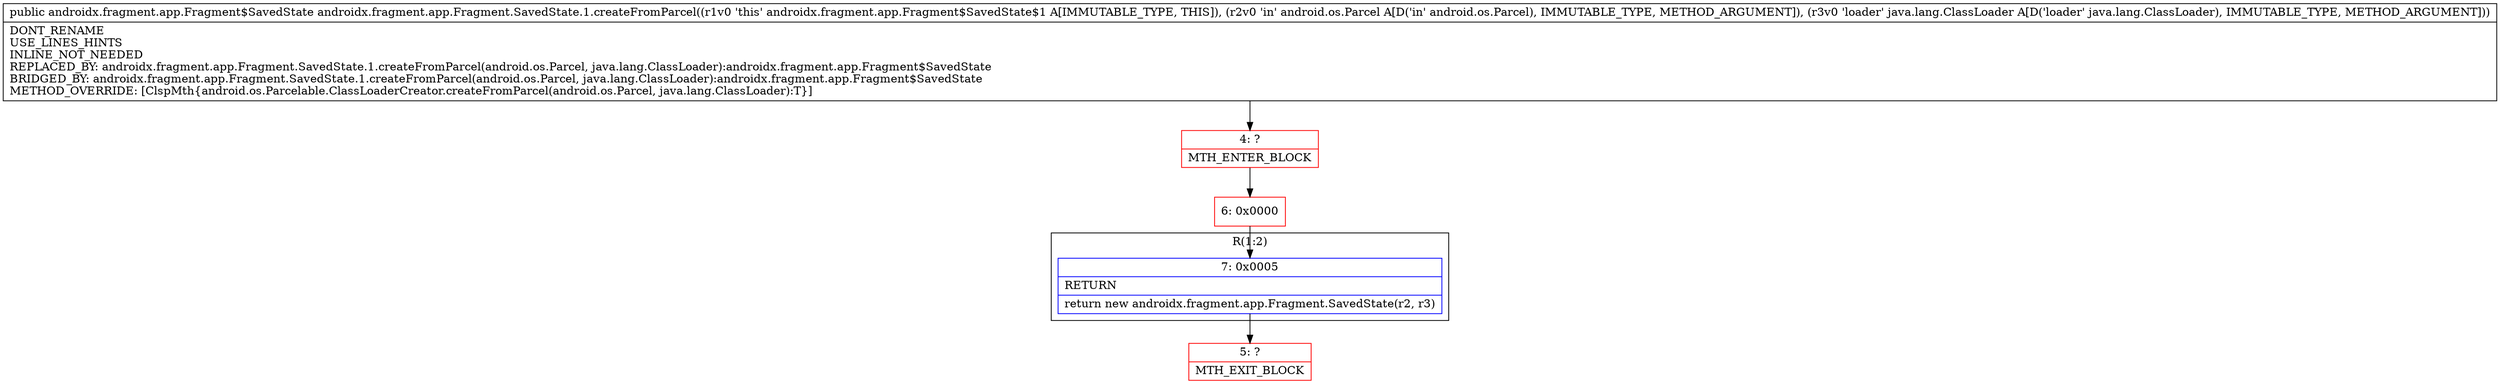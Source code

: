 digraph "CFG forandroidx.fragment.app.Fragment.SavedState.1.createFromParcel(Landroid\/os\/Parcel;Ljava\/lang\/ClassLoader;)Landroidx\/fragment\/app\/Fragment$SavedState;" {
subgraph cluster_Region_661440931 {
label = "R(1:2)";
node [shape=record,color=blue];
Node_7 [shape=record,label="{7\:\ 0x0005|RETURN\l|return new androidx.fragment.app.Fragment.SavedState(r2, r3)\l}"];
}
Node_4 [shape=record,color=red,label="{4\:\ ?|MTH_ENTER_BLOCK\l}"];
Node_6 [shape=record,color=red,label="{6\:\ 0x0000}"];
Node_5 [shape=record,color=red,label="{5\:\ ?|MTH_EXIT_BLOCK\l}"];
MethodNode[shape=record,label="{public androidx.fragment.app.Fragment$SavedState androidx.fragment.app.Fragment.SavedState.1.createFromParcel((r1v0 'this' androidx.fragment.app.Fragment$SavedState$1 A[IMMUTABLE_TYPE, THIS]), (r2v0 'in' android.os.Parcel A[D('in' android.os.Parcel), IMMUTABLE_TYPE, METHOD_ARGUMENT]), (r3v0 'loader' java.lang.ClassLoader A[D('loader' java.lang.ClassLoader), IMMUTABLE_TYPE, METHOD_ARGUMENT]))  | DONT_RENAME\lUSE_LINES_HINTS\lINLINE_NOT_NEEDED\lREPLACED_BY: androidx.fragment.app.Fragment.SavedState.1.createFromParcel(android.os.Parcel, java.lang.ClassLoader):androidx.fragment.app.Fragment$SavedState\lBRIDGED_BY: androidx.fragment.app.Fragment.SavedState.1.createFromParcel(android.os.Parcel, java.lang.ClassLoader):androidx.fragment.app.Fragment$SavedState\lMETHOD_OVERRIDE: [ClspMth\{android.os.Parcelable.ClassLoaderCreator.createFromParcel(android.os.Parcel, java.lang.ClassLoader):T\}]\l}"];
MethodNode -> Node_4;Node_7 -> Node_5;
Node_4 -> Node_6;
Node_6 -> Node_7;
}

